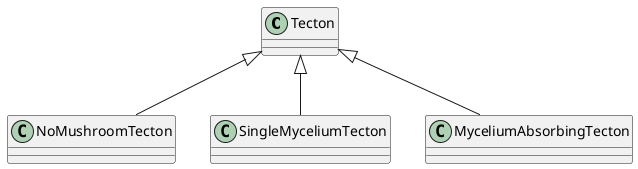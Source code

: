 @startuml Tecton/special-tecton-classes

class Tecton
class NoMushroomTecton
class SingleMyceliumTecton
class MyceliumAbsorbingTecton

Tecton <|-- NoMushroomTecton
Tecton <|-- SingleMyceliumTecton
Tecton <|-- MyceliumAbsorbingTecton

@enduml